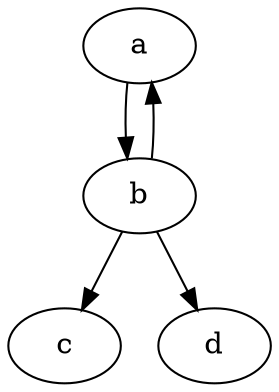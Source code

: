 digraph G {
    "a" [type=B, alive=n];
    "b" [type=C, alive=n];
    "c" [type=C, alive=y, ext_refcnt=1];
    "d" [type=C, alive=n];
    "a" -> "b";
    "b" -> "a";
    "b" -> "c";
    "b" -> "d";
}
